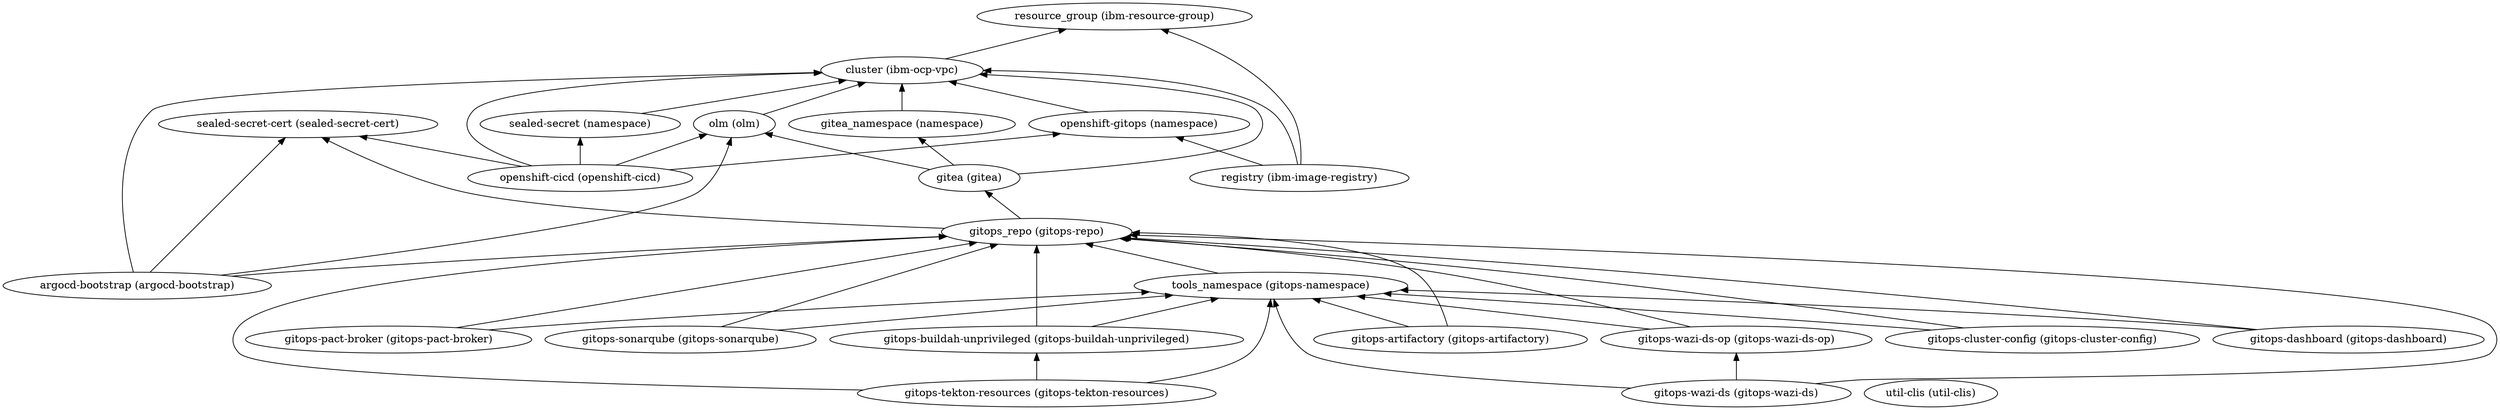 digraph {
    rankdir="BT"
    "gitops_repo (gitops-repo)" -> "sealed-secret-cert (sealed-secret-cert)"
"gitops_repo (gitops-repo)" -> "gitea (gitea)"
"gitops_repo (gitops-repo)"
"sealed-secret-cert (sealed-secret-cert)"
"gitea (gitea)" -> "cluster (ibm-ocp-vpc)"
"gitea (gitea)" -> "olm (olm)"
"gitea (gitea)" -> "gitea_namespace (namespace)"
"gitea (gitea)"
"cluster (ibm-ocp-vpc)" -> "resource_group (ibm-resource-group)"
"cluster (ibm-ocp-vpc)"
"resource_group (ibm-resource-group)"
"olm (olm)" -> "cluster (ibm-ocp-vpc)"
"olm (olm)"
"gitea_namespace (namespace)" -> "cluster (ibm-ocp-vpc)"
"gitea_namespace (namespace)"
"argocd-bootstrap (argocd-bootstrap)" -> "cluster (ibm-ocp-vpc)"
"argocd-bootstrap (argocd-bootstrap)" -> "olm (olm)"
"argocd-bootstrap (argocd-bootstrap)" -> "gitops_repo (gitops-repo)"
"argocd-bootstrap (argocd-bootstrap)" -> "sealed-secret-cert (sealed-secret-cert)"
"argocd-bootstrap (argocd-bootstrap)"
"gitops-artifactory (gitops-artifactory)" -> "gitops_repo (gitops-repo)"
"gitops-artifactory (gitops-artifactory)" -> "tools_namespace (gitops-namespace)"
"gitops-artifactory (gitops-artifactory)"
"tools_namespace (gitops-namespace)" -> "gitops_repo (gitops-repo)"
"tools_namespace (gitops-namespace)"
"gitops-cluster-config (gitops-cluster-config)" -> "gitops_repo (gitops-repo)"
"gitops-cluster-config (gitops-cluster-config)" -> "tools_namespace (gitops-namespace)"
"gitops-cluster-config (gitops-cluster-config)"
"gitops-dashboard (gitops-dashboard)" -> "gitops_repo (gitops-repo)"
"gitops-dashboard (gitops-dashboard)" -> "tools_namespace (gitops-namespace)"
"gitops-dashboard (gitops-dashboard)"
"gitops-pact-broker (gitops-pact-broker)" -> "gitops_repo (gitops-repo)"
"gitops-pact-broker (gitops-pact-broker)" -> "tools_namespace (gitops-namespace)"
"gitops-pact-broker (gitops-pact-broker)"
"gitops-sonarqube (gitops-sonarqube)" -> "gitops_repo (gitops-repo)"
"gitops-sonarqube (gitops-sonarqube)" -> "tools_namespace (gitops-namespace)"
"gitops-sonarqube (gitops-sonarqube)"
"gitops-tekton-resources (gitops-tekton-resources)" -> "gitops_repo (gitops-repo)"
"gitops-tekton-resources (gitops-tekton-resources)" -> "tools_namespace (gitops-namespace)"
"gitops-tekton-resources (gitops-tekton-resources)" -> "gitops-buildah-unprivileged (gitops-buildah-unprivileged)"
"gitops-tekton-resources (gitops-tekton-resources)"
"gitops-buildah-unprivileged (gitops-buildah-unprivileged)" -> "gitops_repo (gitops-repo)"
"gitops-buildah-unprivileged (gitops-buildah-unprivileged)" -> "tools_namespace (gitops-namespace)"
"gitops-buildah-unprivileged (gitops-buildah-unprivileged)"
"gitops-wazi-ds (gitops-wazi-ds)" -> "gitops_repo (gitops-repo)"
"gitops-wazi-ds (gitops-wazi-ds)" -> "tools_namespace (gitops-namespace)"
"gitops-wazi-ds (gitops-wazi-ds)" -> "gitops-wazi-ds-op (gitops-wazi-ds-op)"
"gitops-wazi-ds (gitops-wazi-ds)"
"gitops-wazi-ds-op (gitops-wazi-ds-op)" -> "gitops_repo (gitops-repo)"
"gitops-wazi-ds-op (gitops-wazi-ds-op)" -> "tools_namespace (gitops-namespace)"
"gitops-wazi-ds-op (gitops-wazi-ds-op)"
"openshift-gitops (namespace)" -> "cluster (ibm-ocp-vpc)"
"openshift-gitops (namespace)"
"registry (ibm-image-registry)" -> "cluster (ibm-ocp-vpc)"
"registry (ibm-image-registry)" -> "openshift-gitops (namespace)"
"registry (ibm-image-registry)" -> "resource_group (ibm-resource-group)"
"registry (ibm-image-registry)"
"openshift-cicd (openshift-cicd)" -> "cluster (ibm-ocp-vpc)"
"openshift-cicd (openshift-cicd)" -> "olm (olm)"
"openshift-cicd (openshift-cicd)" -> "openshift-gitops (namespace)"
"openshift-cicd (openshift-cicd)" -> "sealed-secret (namespace)"
"openshift-cicd (openshift-cicd)" -> "sealed-secret-cert (sealed-secret-cert)"
"openshift-cicd (openshift-cicd)"
"sealed-secret (namespace)" -> "cluster (ibm-ocp-vpc)"
"sealed-secret (namespace)"
"util-clis (util-clis)"
  }
